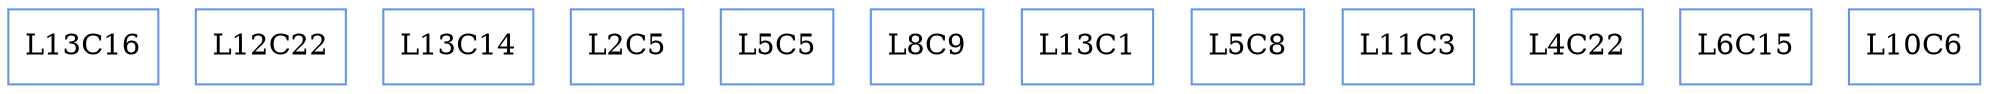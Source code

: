 digraph R {
node [shape = record, color = cornflowerblue];
{rank=same L13C16 L12C22 L13C14 L2C5 L5C5 L8C9 L13C1 L5C8 L11C3 L4C22 L6C15 L10C6 L2C5 }
 }